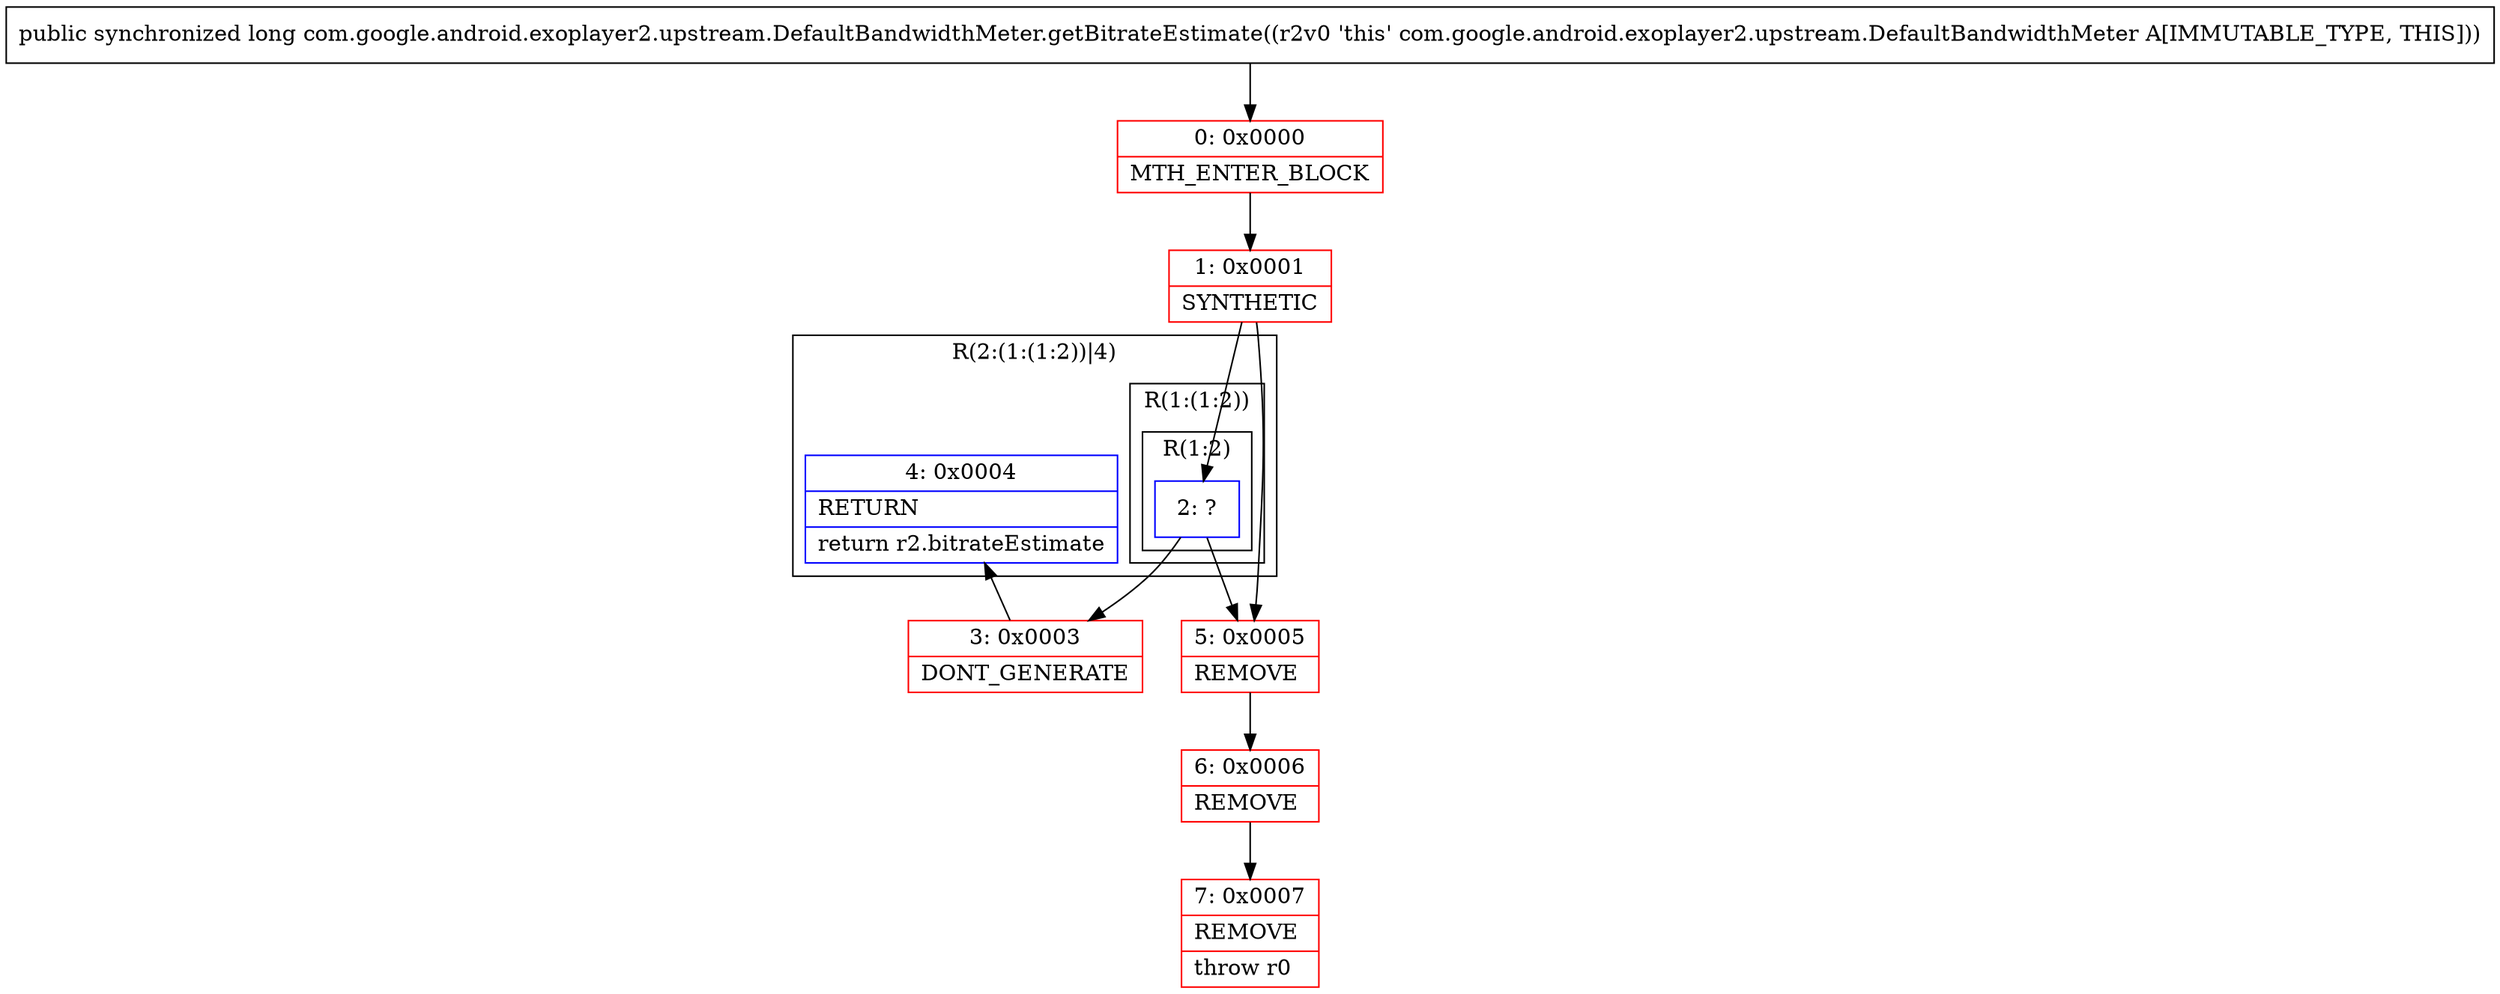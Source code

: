 digraph "CFG forcom.google.android.exoplayer2.upstream.DefaultBandwidthMeter.getBitrateEstimate()J" {
subgraph cluster_Region_1987963178 {
label = "R(2:(1:(1:2))|4)";
node [shape=record,color=blue];
subgraph cluster_Region_368603342 {
label = "R(1:(1:2))";
node [shape=record,color=blue];
subgraph cluster_Region_824627205 {
label = "R(1:2)";
node [shape=record,color=blue];
Node_2 [shape=record,label="{2\:\ ?}"];
}
}
Node_4 [shape=record,label="{4\:\ 0x0004|RETURN\l|return r2.bitrateEstimate\l}"];
}
Node_0 [shape=record,color=red,label="{0\:\ 0x0000|MTH_ENTER_BLOCK\l}"];
Node_1 [shape=record,color=red,label="{1\:\ 0x0001|SYNTHETIC\l}"];
Node_3 [shape=record,color=red,label="{3\:\ 0x0003|DONT_GENERATE\l}"];
Node_5 [shape=record,color=red,label="{5\:\ 0x0005|REMOVE\l}"];
Node_6 [shape=record,color=red,label="{6\:\ 0x0006|REMOVE\l}"];
Node_7 [shape=record,color=red,label="{7\:\ 0x0007|REMOVE\l|throw r0\l}"];
MethodNode[shape=record,label="{public synchronized long com.google.android.exoplayer2.upstream.DefaultBandwidthMeter.getBitrateEstimate((r2v0 'this' com.google.android.exoplayer2.upstream.DefaultBandwidthMeter A[IMMUTABLE_TYPE, THIS])) }"];
MethodNode -> Node_0;
Node_2 -> Node_3;
Node_2 -> Node_5;
Node_0 -> Node_1;
Node_1 -> Node_2;
Node_1 -> Node_5;
Node_3 -> Node_4;
Node_5 -> Node_6;
Node_6 -> Node_7;
}


